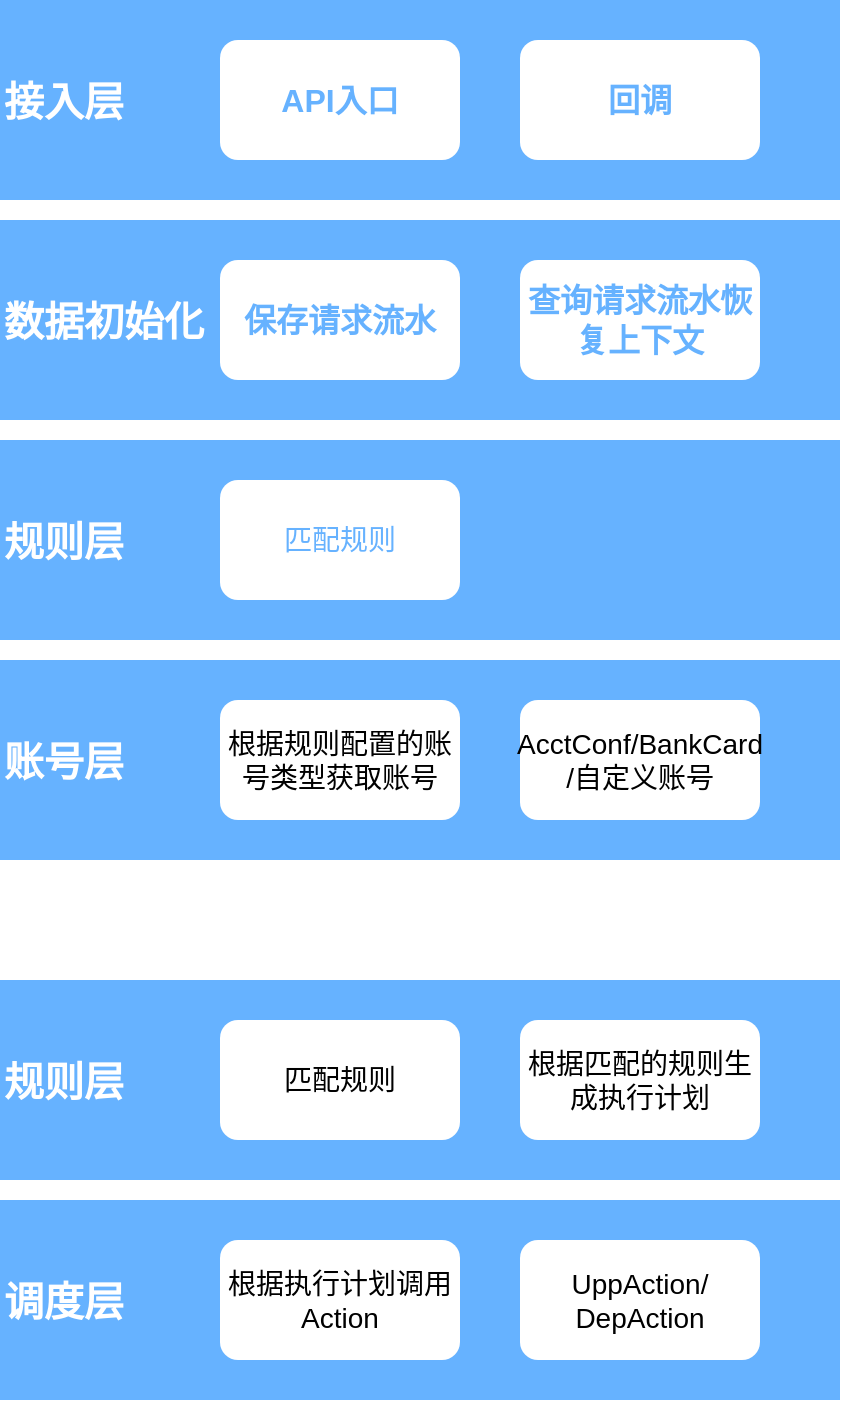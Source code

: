 <mxfile version="10.8.2" type="github"><diagram id="kjUhLuTlYEf19-uYpVck" name="ç¬¬ 1 é¡µ"><mxGraphModel dx="1393" dy="770" grid="1" gridSize="10" guides="1" tooltips="1" connect="1" arrows="1" fold="1" page="1" pageScale="1" pageWidth="827" pageHeight="1169" math="0" shadow="0"><root><mxCell id="0"/><mxCell id="1" parent="0"/><mxCell id="H8eZMBbduY-FewTbX4_A-1" value="&lt;font style=&quot;font-size: 20px;&quot; color=&quot;#FFFFFF&quot;&gt;数据初始化&lt;/font&gt;" style="rounded=0;whiteSpace=wrap;html=1;align=left;fillColor=#66B2FF;strokeColor=none;fontFamily=Helvetica;fontSize=20;fontStyle=1;fontColor=#ffffff;" parent="1" vertex="1"><mxGeometry x="250" y="270" width="420" height="100" as="geometry"/></mxCell><mxCell id="H8eZMBbduY-FewTbX4_A-2" value="保存请求流水" style="rounded=1;whiteSpace=wrap;html=1;align=center;fontSize=16;strokeColor=none;fontColor=#66B2FF;fontStyle=1" parent="1" vertex="1"><mxGeometry x="360" y="290" width="120" height="60" as="geometry"/></mxCell><mxCell id="H8eZMBbduY-FewTbX4_A-3" value="查询请求流水恢复上下文" style="rounded=1;whiteSpace=wrap;html=1;align=center;fontSize=16;strokeColor=none;fontColor=#66B2FF;fontStyle=1" parent="1" vertex="1"><mxGeometry x="510" y="290" width="120" height="60" as="geometry"/></mxCell><mxCell id="H8eZMBbduY-FewTbX4_A-4" value="&lt;font style=&quot;font-size: 20px;&quot; color=&quot;#FFFFFF&quot;&gt;接入层&lt;/font&gt;" style="rounded=0;whiteSpace=wrap;html=1;align=left;fillColor=#66B2FF;strokeColor=none;fontFamily=Helvetica;fontSize=20;fontStyle=1;fontColor=#ffffff;" parent="1" vertex="1"><mxGeometry x="250" y="160" width="420" height="100" as="geometry"/></mxCell><mxCell id="H8eZMBbduY-FewTbX4_A-5" value="API入口" style="rounded=1;whiteSpace=wrap;html=1;align=center;fontSize=16;strokeColor=none;fontColor=#66B2FF;fontStyle=1" parent="1" vertex="1"><mxGeometry x="360" y="180" width="120" height="60" as="geometry"/></mxCell><mxCell id="H8eZMBbduY-FewTbX4_A-6" value="回调" style="rounded=1;whiteSpace=wrap;html=1;align=center;fontSize=16;strokeColor=none;fontColor=#66B2FF;fontStyle=1" parent="1" vertex="1"><mxGeometry x="510" y="180" width="120" height="60" as="geometry"/></mxCell><mxCell id="H8eZMBbduY-FewTbX4_A-7" value="&lt;font style=&quot;font-size: 20px;&quot; color=&quot;#FFFFFF&quot;&gt;规则层&lt;/font&gt;" style="rounded=0;whiteSpace=wrap;html=1;align=left;fillColor=#66B2FF;strokeColor=none;fontSize=20;fontStyle=1;fontColor=#ffffff;" parent="1" vertex="1"><mxGeometry x="250" y="380" width="420" height="100" as="geometry"/></mxCell><mxCell id="H8eZMBbduY-FewTbX4_A-8" value="匹配规则" style="rounded=1;whiteSpace=wrap;html=1;align=center;fontSize=14;strokeColor=none;fontColor=#66B2FF;" parent="1" vertex="1"><mxGeometry x="360" y="400" width="120" height="60" as="geometry"/></mxCell><mxCell id="H8eZMBbduY-FewTbX4_A-10" value="&lt;font style=&quot;font-size: 20px;&quot; color=&quot;#FFFFFF&quot;&gt;调度层&lt;/font&gt;" style="rounded=0;whiteSpace=wrap;html=1;align=left;fillColor=#66B2FF;strokeColor=none;fontStyle=1;fontSize=20;" parent="1" vertex="1"><mxGeometry x="250" y="760" width="420" height="100" as="geometry"/></mxCell><mxCell id="H8eZMBbduY-FewTbX4_A-11" value="根据执行计划调用Action" style="rounded=1;whiteSpace=wrap;html=1;align=center;fontSize=14;strokeColor=none;" parent="1" vertex="1"><mxGeometry x="360" y="780" width="120" height="60" as="geometry"/></mxCell><mxCell id="H8eZMBbduY-FewTbX4_A-12" value="&lt;div&gt;UppAction/&lt;/div&gt;&lt;div&gt;DepAction&lt;/div&gt;" style="rounded=1;whiteSpace=wrap;html=1;align=center;fontSize=14;strokeColor=none;" parent="1" vertex="1"><mxGeometry x="510" y="780" width="120" height="60" as="geometry"/></mxCell><mxCell id="H8eZMBbduY-FewTbX4_A-13" value="&lt;font style=&quot;font-size: 20px;&quot; color=&quot;#FFFFFF&quot;&gt;规则层&lt;/font&gt;" style="rounded=0;whiteSpace=wrap;html=1;align=left;fillColor=#66B2FF;strokeColor=none;fontStyle=1;fontSize=20;" parent="1" vertex="1"><mxGeometry x="250" y="650" width="420" height="100" as="geometry"/></mxCell><mxCell id="H8eZMBbduY-FewTbX4_A-14" value="匹配规则" style="rounded=1;whiteSpace=wrap;html=1;align=center;fontSize=14;strokeColor=none;" parent="1" vertex="1"><mxGeometry x="360" y="670" width="120" height="60" as="geometry"/></mxCell><mxCell id="H8eZMBbduY-FewTbX4_A-15" value="根据匹配的规则生成执行计划" style="rounded=1;whiteSpace=wrap;html=1;align=center;fontSize=14;strokeColor=none;" parent="1" vertex="1"><mxGeometry x="510" y="670" width="120" height="60" as="geometry"/></mxCell><mxCell id="H8eZMBbduY-FewTbX4_A-16" value="&lt;font style=&quot;font-size: 20px;&quot; color=&quot;#FFFFFF&quot;&gt;账号层&lt;/font&gt;" style="rounded=0;whiteSpace=wrap;html=1;align=left;fillColor=#66B2FF;strokeColor=none;fontStyle=1;fontSize=20;fontColor=#ffffff;" parent="1" vertex="1"><mxGeometry x="250" y="490" width="420" height="100" as="geometry"/></mxCell><mxCell id="H8eZMBbduY-FewTbX4_A-17" value="根据规则配置的账号类型获取账号" style="rounded=1;whiteSpace=wrap;html=1;align=center;fontSize=14;strokeColor=none;" parent="1" vertex="1"><mxGeometry x="360" y="510" width="120" height="60" as="geometry"/></mxCell><mxCell id="H8eZMBbduY-FewTbX4_A-19" value="&lt;div&gt;AcctConf/BankCard&lt;/div&gt;&lt;div&gt;/自定义账号&lt;br&gt;&lt;/div&gt;" style="rounded=1;whiteSpace=wrap;html=1;align=center;fontSize=14;strokeColor=none;" parent="1" vertex="1"><mxGeometry x="510" y="510" width="120" height="60" as="geometry"/></mxCell></root></mxGraphModel></diagram></mxfile>